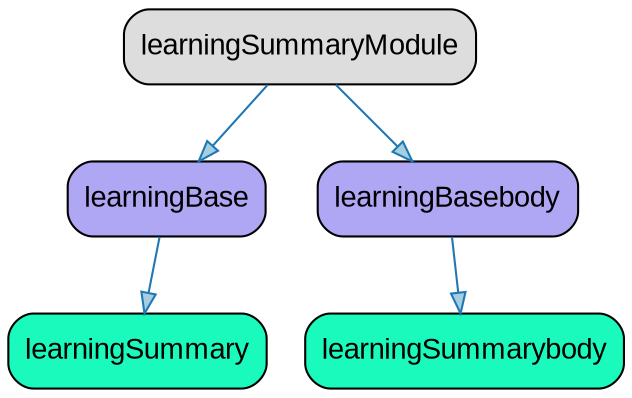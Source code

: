 // DITA Specialization learningSummary
strict digraph {
				
  // Root node
  
	"learningSummaryModule" [label ="learningSummaryModule" fontname="Arial" shape="Mrecord" style="filled"  fillcolor="#DDDDDD"]
			
  // Other nodes
      
	"learningBase" [label ="learningBase" fontname="Arial" shape="Mrecord" style="filled"  fillcolor="#AFA7F4"]
         
	"learningSummary" [label ="learningSummary" fontname="Arial" shape="Mrecord" style="filled"  fillcolor="#1AFABC"]
      
      
	"learningBasebody" [label ="learningBasebody" fontname="Arial" shape="Mrecord" style="filled"  fillcolor="#AFA7F4"]
         
	"learningSummarybody" [label ="learningSummarybody" fontname="Arial" shape="Mrecord" style="filled"  fillcolor="#1AFABC"]
      
   
  // Edges
      
	"learningSummaryModule" -> "learningBase" [fillcolor="#a6cee3" color="#1f78b4"]
         
	"learningBase" -> "learningSummary" [fillcolor="#a6cee3" color="#1f78b4"]
      
      
	"learningSummaryModule" -> "learningBasebody" [fillcolor="#a6cee3" color="#1f78b4"]
         
	"learningBasebody" -> "learningSummarybody" [fillcolor="#a6cee3" color="#1f78b4"]
      
   }